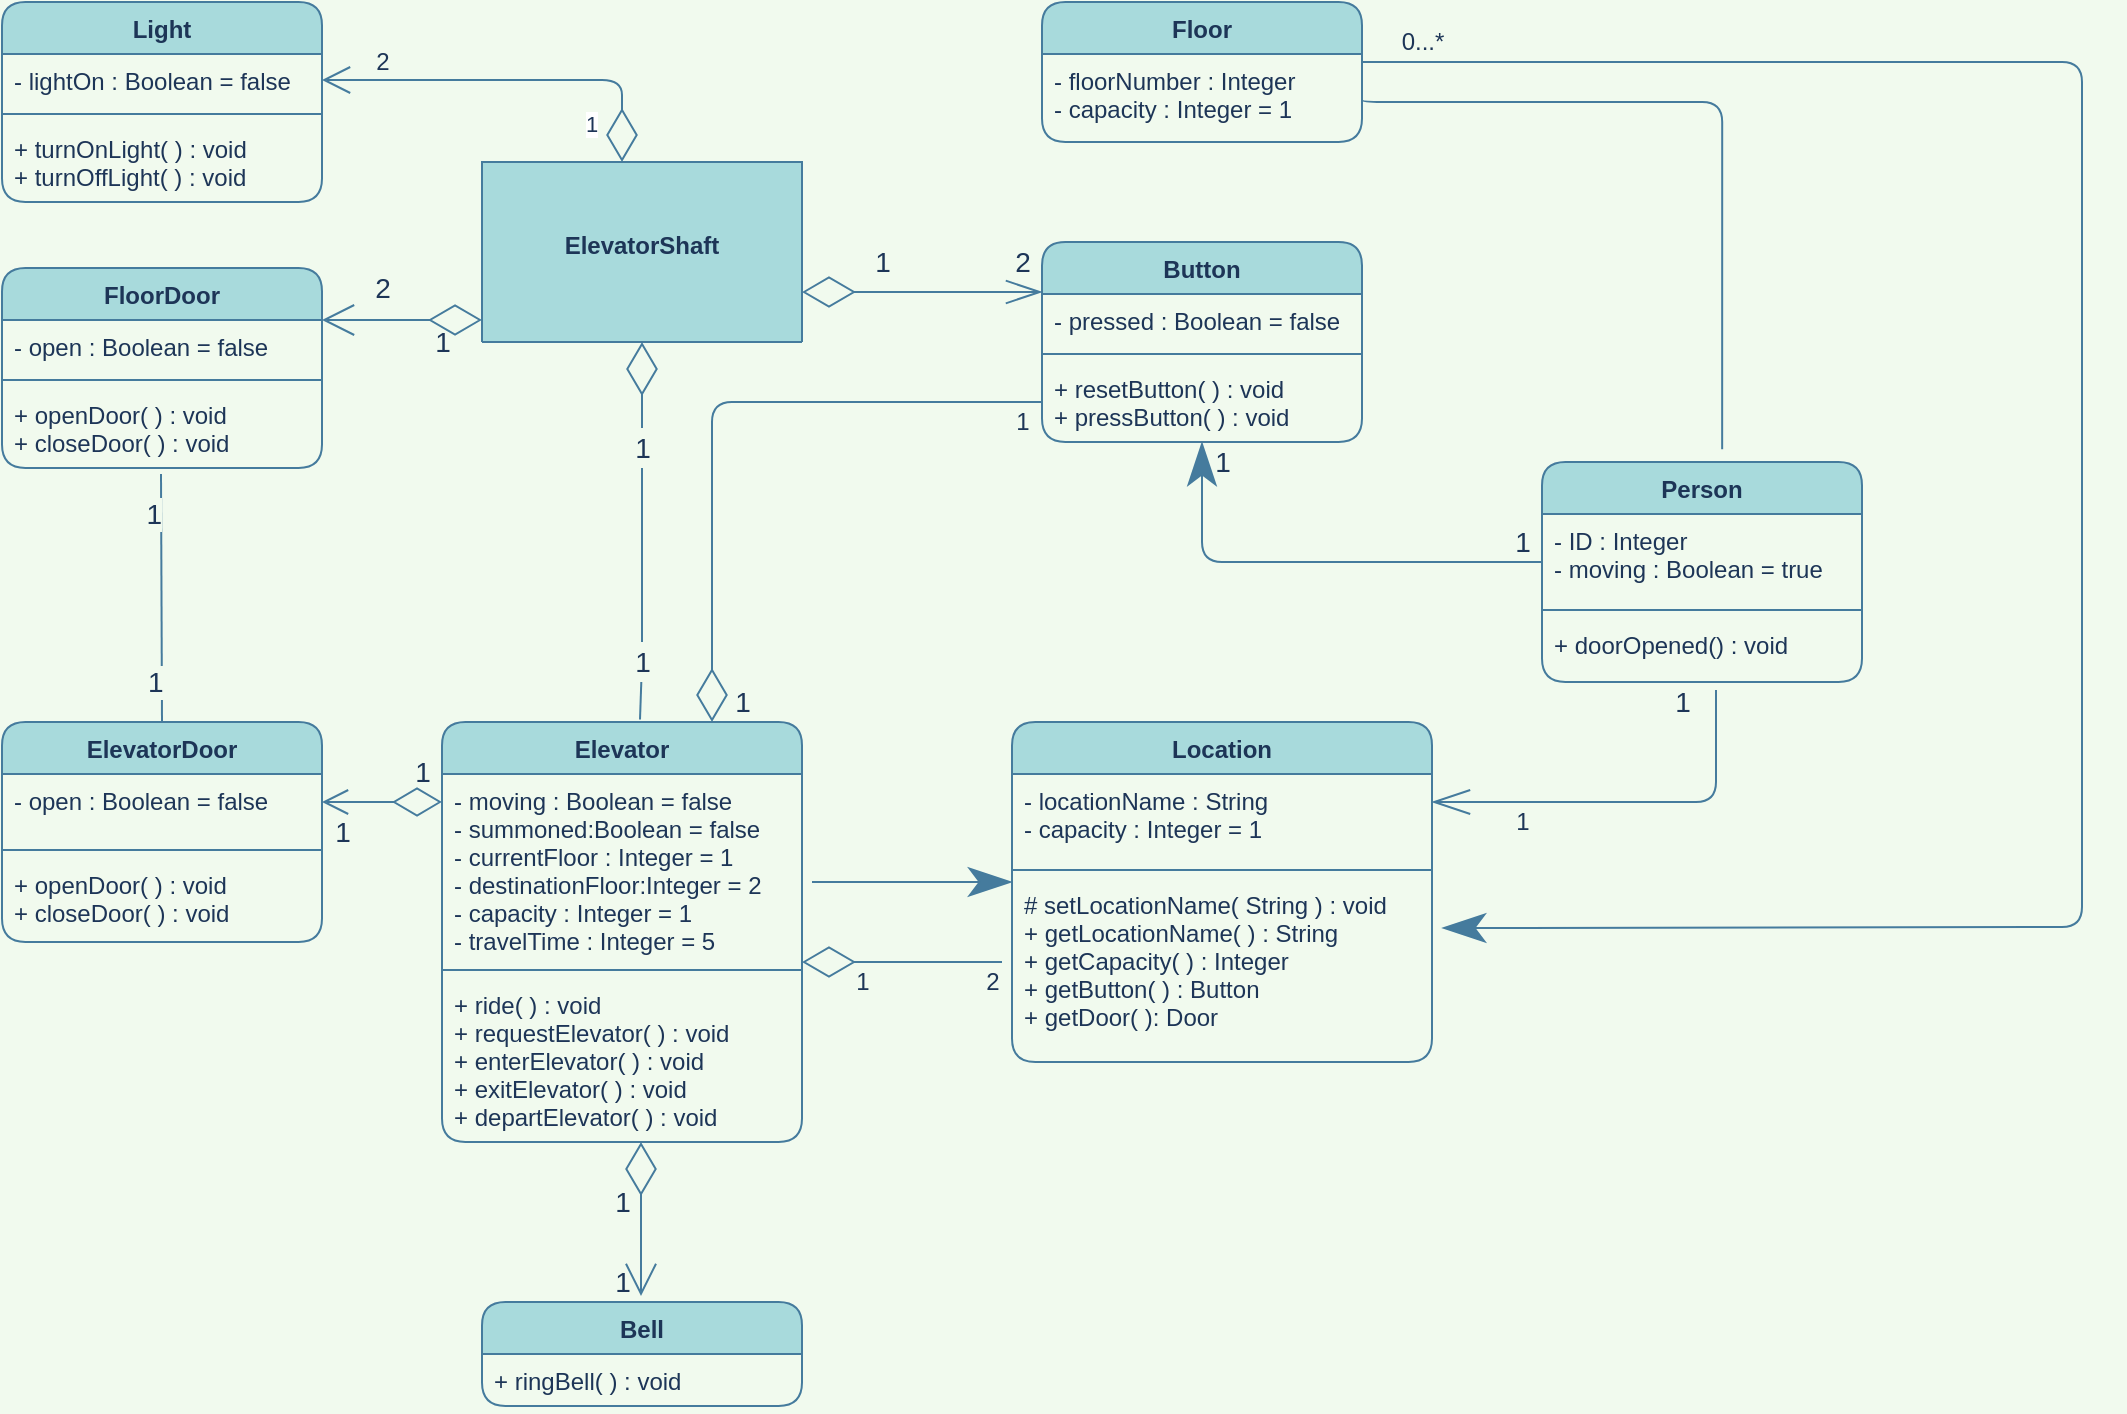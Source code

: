 <mxfile version="15.5.8" type="google"><diagram id="C5RBs43oDa-KdzZeNtuy" name="Page-1"><mxGraphModel dx="1422" dy="762" grid="1" gridSize="10" guides="1" tooltips="1" connect="1" arrows="1" fold="1" page="1" pageScale="1" pageWidth="827" pageHeight="1169" background="#F1FAEE" math="0" shadow="0"><root><mxCell id="WIyWlLk6GJQsqaUBKTNV-0"/><mxCell id="WIyWlLk6GJQsqaUBKTNV-1" parent="WIyWlLk6GJQsqaUBKTNV-0"/><mxCell id="hV2sAtWp2S9ZnCONJ7fA-0" value="&#10;&#10;ElevatorShaft" style="swimlane;fontStyle=1;align=center;verticalAlign=top;childLayout=stackLayout;horizontal=1;startSize=90;horizontalStack=0;resizeParent=1;resizeParentMax=0;resizeLast=0;collapsible=1;marginBottom=0;fillColor=#A8DADC;strokeColor=#457B9D;fontColor=#1D3557;rounded=1;" vertex="1" parent="WIyWlLk6GJQsqaUBKTNV-1"><mxGeometry x="360" y="280" width="160" height="90" as="geometry"/></mxCell><mxCell id="hV2sAtWp2S9ZnCONJ7fA-4" value="FloorDoor" style="swimlane;fontStyle=1;align=center;verticalAlign=top;childLayout=stackLayout;horizontal=1;startSize=26;horizontalStack=0;resizeParent=1;resizeParentMax=0;resizeLast=0;collapsible=1;marginBottom=0;fillColor=#A8DADC;strokeColor=#457B9D;fontColor=#1D3557;rounded=1;" vertex="1" parent="WIyWlLk6GJQsqaUBKTNV-1"><mxGeometry x="120" y="333" width="160" height="100" as="geometry"/></mxCell><mxCell id="hV2sAtWp2S9ZnCONJ7fA-5" value="- open : Boolean = false" style="text;strokeColor=none;fillColor=none;align=left;verticalAlign=top;spacingLeft=4;spacingRight=4;overflow=hidden;rotatable=0;points=[[0,0.5],[1,0.5]];portConstraint=eastwest;fontColor=#1D3557;rounded=1;" vertex="1" parent="hV2sAtWp2S9ZnCONJ7fA-4"><mxGeometry y="26" width="160" height="26" as="geometry"/></mxCell><mxCell id="hV2sAtWp2S9ZnCONJ7fA-6" value="" style="line;strokeWidth=1;fillColor=none;align=left;verticalAlign=middle;spacingTop=-1;spacingLeft=3;spacingRight=3;rotatable=0;labelPosition=right;points=[];portConstraint=eastwest;strokeColor=#457B9D;fontColor=#1D3557;labelBackgroundColor=#F1FAEE;rounded=1;" vertex="1" parent="hV2sAtWp2S9ZnCONJ7fA-4"><mxGeometry y="52" width="160" height="8" as="geometry"/></mxCell><mxCell id="hV2sAtWp2S9ZnCONJ7fA-7" value="+ openDoor( ) : void&#10;+ closeDoor( ) : void" style="text;strokeColor=none;fillColor=none;align=left;verticalAlign=top;spacingLeft=4;spacingRight=4;overflow=hidden;rotatable=0;points=[[0,0.5],[1,0.5]];portConstraint=eastwest;fontColor=#1D3557;rounded=1;" vertex="1" parent="hV2sAtWp2S9ZnCONJ7fA-4"><mxGeometry y="60" width="160" height="40" as="geometry"/></mxCell><mxCell id="hV2sAtWp2S9ZnCONJ7fA-8" value="Light" style="swimlane;fontStyle=1;align=center;verticalAlign=top;childLayout=stackLayout;horizontal=1;startSize=26;horizontalStack=0;resizeParent=1;resizeParentMax=0;resizeLast=0;collapsible=1;marginBottom=0;fillColor=#A8DADC;strokeColor=#457B9D;fontColor=#1D3557;rounded=1;" vertex="1" parent="WIyWlLk6GJQsqaUBKTNV-1"><mxGeometry x="120" y="200" width="160" height="100" as="geometry"/></mxCell><mxCell id="hV2sAtWp2S9ZnCONJ7fA-9" value="- lightOn : Boolean = false" style="text;strokeColor=none;fillColor=none;align=left;verticalAlign=top;spacingLeft=4;spacingRight=4;overflow=hidden;rotatable=0;points=[[0,0.5],[1,0.5]];portConstraint=eastwest;fontColor=#1D3557;rounded=1;" vertex="1" parent="hV2sAtWp2S9ZnCONJ7fA-8"><mxGeometry y="26" width="160" height="26" as="geometry"/></mxCell><mxCell id="hV2sAtWp2S9ZnCONJ7fA-10" value="" style="line;strokeWidth=1;fillColor=none;align=left;verticalAlign=middle;spacingTop=-1;spacingLeft=3;spacingRight=3;rotatable=0;labelPosition=right;points=[];portConstraint=eastwest;strokeColor=#457B9D;fontColor=#1D3557;labelBackgroundColor=#F1FAEE;rounded=1;" vertex="1" parent="hV2sAtWp2S9ZnCONJ7fA-8"><mxGeometry y="52" width="160" height="8" as="geometry"/></mxCell><mxCell id="hV2sAtWp2S9ZnCONJ7fA-11" value="+ turnOnLight( ) : void&#10;+ turnOffLight( ) : void" style="text;strokeColor=none;fillColor=none;align=left;verticalAlign=top;spacingLeft=4;spacingRight=4;overflow=hidden;rotatable=0;points=[[0,0.5],[1,0.5]];portConstraint=eastwest;fontColor=#1D3557;rounded=1;" vertex="1" parent="hV2sAtWp2S9ZnCONJ7fA-8"><mxGeometry y="60" width="160" height="40" as="geometry"/></mxCell><mxCell id="hV2sAtWp2S9ZnCONJ7fA-12" value="Elevator" style="swimlane;fontStyle=1;align=center;verticalAlign=top;childLayout=stackLayout;horizontal=1;startSize=26;horizontalStack=0;resizeParent=1;resizeParentMax=0;resizeLast=0;collapsible=1;marginBottom=0;fillColor=#A8DADC;strokeColor=#457B9D;fontColor=#1D3557;rounded=1;" vertex="1" parent="WIyWlLk6GJQsqaUBKTNV-1"><mxGeometry x="340" y="560" width="180" height="210" as="geometry"/></mxCell><mxCell id="hV2sAtWp2S9ZnCONJ7fA-13" value="- moving : Boolean = false&#10;- summoned:Boolean = false&#10;- currentFloor : Integer = 1&#10;- destinationFloor:Integer = 2&#10;- capacity : Integer = 1&#10;- travelTime : Integer = 5" style="text;strokeColor=none;fillColor=none;align=left;verticalAlign=top;spacingLeft=4;spacingRight=4;overflow=hidden;rotatable=0;points=[[0,0.5],[1,0.5]];portConstraint=eastwest;fontColor=#1D3557;rounded=1;" vertex="1" parent="hV2sAtWp2S9ZnCONJ7fA-12"><mxGeometry y="26" width="180" height="94" as="geometry"/></mxCell><mxCell id="hV2sAtWp2S9ZnCONJ7fA-14" value="" style="line;strokeWidth=1;fillColor=none;align=left;verticalAlign=middle;spacingTop=-1;spacingLeft=3;spacingRight=3;rotatable=0;labelPosition=right;points=[];portConstraint=eastwest;strokeColor=#457B9D;fontColor=#1D3557;labelBackgroundColor=#F1FAEE;rounded=1;" vertex="1" parent="hV2sAtWp2S9ZnCONJ7fA-12"><mxGeometry y="120" width="180" height="8" as="geometry"/></mxCell><mxCell id="hV2sAtWp2S9ZnCONJ7fA-15" value="+ ride( ) : void&#10;+ requestElevator( ) : void&#10;+ enterElevator( ) : void&#10;+ exitElevator( ) : void&#10;+ departElevator( ) : void" style="text;strokeColor=none;fillColor=none;align=left;verticalAlign=top;spacingLeft=4;spacingRight=4;overflow=hidden;rotatable=0;points=[[0,0.5],[1,0.5]];portConstraint=eastwest;fontColor=#1D3557;rounded=1;" vertex="1" parent="hV2sAtWp2S9ZnCONJ7fA-12"><mxGeometry y="128" width="180" height="82" as="geometry"/></mxCell><mxCell id="hV2sAtWp2S9ZnCONJ7fA-16" value="ElevatorDoor" style="swimlane;fontStyle=1;align=center;verticalAlign=top;childLayout=stackLayout;horizontal=1;startSize=26;horizontalStack=0;resizeParent=1;resizeParentMax=0;resizeLast=0;collapsible=1;marginBottom=0;fillColor=#A8DADC;strokeColor=#457B9D;fontColor=#1D3557;rounded=1;" vertex="1" parent="WIyWlLk6GJQsqaUBKTNV-1"><mxGeometry x="120" y="560" width="160" height="110" as="geometry"/></mxCell><mxCell id="hV2sAtWp2S9ZnCONJ7fA-17" value="- open : Boolean = false" style="text;strokeColor=none;fillColor=none;align=left;verticalAlign=top;spacingLeft=4;spacingRight=4;overflow=hidden;rotatable=0;points=[[0,0.5],[1,0.5]];portConstraint=eastwest;fontColor=#1D3557;rounded=1;labelBackgroundColor=none;whiteSpace=wrap;" vertex="1" parent="hV2sAtWp2S9ZnCONJ7fA-16"><mxGeometry y="26" width="160" height="34" as="geometry"/></mxCell><mxCell id="hV2sAtWp2S9ZnCONJ7fA-18" value="" style="line;strokeWidth=1;fillColor=none;align=left;verticalAlign=middle;spacingTop=-1;spacingLeft=3;spacingRight=3;rotatable=0;labelPosition=right;points=[];portConstraint=eastwest;strokeColor=#457B9D;fontColor=#1D3557;labelBackgroundColor=#F1FAEE;rounded=1;" vertex="1" parent="hV2sAtWp2S9ZnCONJ7fA-16"><mxGeometry y="60" width="160" height="8" as="geometry"/></mxCell><mxCell id="hV2sAtWp2S9ZnCONJ7fA-19" value="+ openDoor( ) : void&#10;+ closeDoor( ) : void" style="text;strokeColor=none;fillColor=none;align=left;verticalAlign=top;spacingLeft=4;spacingRight=4;overflow=hidden;rotatable=0;points=[[0,0.5],[1,0.5]];portConstraint=eastwest;fontColor=#1D3557;rounded=1;" vertex="1" parent="hV2sAtWp2S9ZnCONJ7fA-16"><mxGeometry y="68" width="160" height="42" as="geometry"/></mxCell><mxCell id="hV2sAtWp2S9ZnCONJ7fA-20" value="Bell" style="swimlane;fontStyle=1;align=center;verticalAlign=top;childLayout=stackLayout;horizontal=1;startSize=26;horizontalStack=0;resizeParent=1;resizeParentMax=0;resizeLast=0;collapsible=1;marginBottom=0;fillColor=#A8DADC;strokeColor=#457B9D;fontColor=#1D3557;rounded=1;" vertex="1" parent="WIyWlLk6GJQsqaUBKTNV-1"><mxGeometry x="360" y="850" width="160" height="52" as="geometry"/></mxCell><mxCell id="hV2sAtWp2S9ZnCONJ7fA-23" value="+ ringBell( ) : void" style="text;strokeColor=none;fillColor=none;align=left;verticalAlign=top;spacingLeft=4;spacingRight=4;overflow=hidden;rotatable=0;points=[[0,0.5],[1,0.5]];portConstraint=eastwest;fontColor=#1D3557;rounded=1;" vertex="1" parent="hV2sAtWp2S9ZnCONJ7fA-20"><mxGeometry y="26" width="160" height="26" as="geometry"/></mxCell><mxCell id="hV2sAtWp2S9ZnCONJ7fA-24" value="Floor" style="swimlane;fontStyle=1;align=center;verticalAlign=top;childLayout=stackLayout;horizontal=1;startSize=26;horizontalStack=0;resizeParent=1;resizeParentMax=0;resizeLast=0;collapsible=1;marginBottom=0;fillColor=#A8DADC;strokeColor=#457B9D;fontColor=#1D3557;rounded=1;" vertex="1" parent="WIyWlLk6GJQsqaUBKTNV-1"><mxGeometry x="640" y="200" width="160" height="70" as="geometry"/></mxCell><mxCell id="hV2sAtWp2S9ZnCONJ7fA-25" value="- floorNumber : Integer&#10;- capacity : Integer = 1" style="text;strokeColor=none;fillColor=none;align=left;verticalAlign=top;spacingLeft=4;spacingRight=4;overflow=hidden;rotatable=0;points=[[0,0.5],[1,0.5]];portConstraint=eastwest;fontColor=#1D3557;rounded=1;" vertex="1" parent="hV2sAtWp2S9ZnCONJ7fA-24"><mxGeometry y="26" width="160" height="44" as="geometry"/></mxCell><mxCell id="hV2sAtWp2S9ZnCONJ7fA-28" value="Button" style="swimlane;fontStyle=1;align=center;verticalAlign=top;childLayout=stackLayout;horizontal=1;startSize=26;horizontalStack=0;resizeParent=1;resizeParentMax=0;resizeLast=0;collapsible=1;marginBottom=0;fillColor=#A8DADC;strokeColor=#457B9D;fontColor=#1D3557;rounded=1;" vertex="1" parent="WIyWlLk6GJQsqaUBKTNV-1"><mxGeometry x="640" y="320" width="160" height="100" as="geometry"/></mxCell><mxCell id="hV2sAtWp2S9ZnCONJ7fA-29" value="- pressed : Boolean = false" style="text;strokeColor=none;fillColor=none;align=left;verticalAlign=top;spacingLeft=4;spacingRight=4;overflow=hidden;rotatable=0;points=[[0,0.5],[1,0.5]];portConstraint=eastwest;fontColor=#1D3557;rounded=1;" vertex="1" parent="hV2sAtWp2S9ZnCONJ7fA-28"><mxGeometry y="26" width="160" height="26" as="geometry"/></mxCell><mxCell id="hV2sAtWp2S9ZnCONJ7fA-30" value="" style="line;strokeWidth=1;fillColor=none;align=left;verticalAlign=middle;spacingTop=-1;spacingLeft=3;spacingRight=3;rotatable=0;labelPosition=right;points=[];portConstraint=eastwest;strokeColor=#457B9D;fontColor=#1D3557;labelBackgroundColor=#F1FAEE;rounded=1;" vertex="1" parent="hV2sAtWp2S9ZnCONJ7fA-28"><mxGeometry y="52" width="160" height="8" as="geometry"/></mxCell><mxCell id="hV2sAtWp2S9ZnCONJ7fA-31" value="+ resetButton( ) : void&#10;+ pressButton( ) : void" style="text;strokeColor=none;fillColor=none;align=left;verticalAlign=top;spacingLeft=4;spacingRight=4;overflow=hidden;rotatable=0;points=[[0,0.5],[1,0.5]];portConstraint=eastwest;fontColor=#1D3557;rounded=1;" vertex="1" parent="hV2sAtWp2S9ZnCONJ7fA-28"><mxGeometry y="60" width="160" height="40" as="geometry"/></mxCell><mxCell id="hV2sAtWp2S9ZnCONJ7fA-36" value="Person" style="swimlane;fontStyle=1;align=center;verticalAlign=top;childLayout=stackLayout;horizontal=1;startSize=26;horizontalStack=0;resizeParent=1;resizeParentMax=0;resizeLast=0;collapsible=1;marginBottom=0;fillColor=#A8DADC;strokeColor=#457B9D;fontColor=#1D3557;rounded=1;" vertex="1" parent="WIyWlLk6GJQsqaUBKTNV-1"><mxGeometry x="890" y="430" width="160" height="110" as="geometry"/></mxCell><mxCell id="hV2sAtWp2S9ZnCONJ7fA-37" value="- ID : Integer&#10;- moving : Boolean = true" style="text;strokeColor=none;fillColor=none;align=left;verticalAlign=top;spacingLeft=4;spacingRight=4;overflow=hidden;rotatable=0;points=[[0,0.5],[1,0.5]];portConstraint=eastwest;fontColor=#1D3557;rounded=1;" vertex="1" parent="hV2sAtWp2S9ZnCONJ7fA-36"><mxGeometry y="26" width="160" height="44" as="geometry"/></mxCell><mxCell id="hV2sAtWp2S9ZnCONJ7fA-38" value="" style="line;strokeWidth=1;fillColor=none;align=left;verticalAlign=middle;spacingTop=-1;spacingLeft=3;spacingRight=3;rotatable=0;labelPosition=right;points=[];portConstraint=eastwest;strokeColor=#457B9D;fontColor=#1D3557;labelBackgroundColor=#F1FAEE;rounded=1;" vertex="1" parent="hV2sAtWp2S9ZnCONJ7fA-36"><mxGeometry y="70" width="160" height="8" as="geometry"/></mxCell><mxCell id="hV2sAtWp2S9ZnCONJ7fA-39" value="+ doorOpened() : void" style="text;strokeColor=none;fillColor=none;align=left;verticalAlign=top;spacingLeft=4;spacingRight=4;overflow=hidden;rotatable=0;points=[[0,0.5],[1,0.5]];portConstraint=eastwest;fontColor=#1D3557;rounded=1;" vertex="1" parent="hV2sAtWp2S9ZnCONJ7fA-36"><mxGeometry y="78" width="160" height="32" as="geometry"/></mxCell><mxCell id="hV2sAtWp2S9ZnCONJ7fA-40" value="" style="endArrow=none;endFill=0;endSize=24;html=1;entryX=0.55;entryY=-0.006;entryDx=0;entryDy=0;startArrow=none;startFill=0;strokeWidth=1;targetPerimeterSpacing=0;jumpSize=16;startSize=24;strokeColor=#457B9D;fontColor=#1D3557;labelBackgroundColor=#F1FAEE;entryPerimeter=0;" edge="1" parent="WIyWlLk6GJQsqaUBKTNV-1" source="hV2sAtWp2S9ZnCONJ7fA-60" target="hV2sAtWp2S9ZnCONJ7fA-12"><mxGeometry width="160" relative="1" as="geometry"><mxPoint x="440" y="370" as="sourcePoint"/><mxPoint x="440" y="550" as="targetPoint"/></mxGeometry></mxCell><mxCell id="hV2sAtWp2S9ZnCONJ7fA-41" value="" style="endArrow=diamondThin;endFill=0;endSize=24;html=1;exitX=0;exitY=0.25;exitDx=0;exitDy=0;strokeColor=#457B9D;fontColor=#1D3557;labelBackgroundColor=#F1FAEE;startArrow=openThin;startFill=0;startSize=16;" edge="1" parent="WIyWlLk6GJQsqaUBKTNV-1" source="hV2sAtWp2S9ZnCONJ7fA-28"><mxGeometry width="160" relative="1" as="geometry"><mxPoint x="590" y="340" as="sourcePoint"/><mxPoint x="520" y="345" as="targetPoint"/></mxGeometry></mxCell><mxCell id="hV2sAtWp2S9ZnCONJ7fA-42" value="" style="endArrow=diamondThin;endFill=0;endSize=24;html=1;strokeColor=#457B9D;fontColor=#1D3557;labelBackgroundColor=#F1FAEE;startArrow=open;startFill=0;startSize=14;" edge="1" parent="WIyWlLk6GJQsqaUBKTNV-1"><mxGeometry width="160" relative="1" as="geometry"><mxPoint x="280" y="359" as="sourcePoint"/><mxPoint x="360" y="359" as="targetPoint"/></mxGeometry></mxCell><mxCell id="hV2sAtWp2S9ZnCONJ7fA-44" value="" style="endArrow=diamondThin;endFill=0;endSize=24;html=1;targetPerimeterSpacing=0;strokeWidth=1;jumpSize=16;strokeColor=#457B9D;fontColor=#1D3557;labelBackgroundColor=#F1FAEE;startArrow=open;startFill=0;startSize=14;" edge="1" parent="WIyWlLk6GJQsqaUBKTNV-1"><mxGeometry width="160" relative="1" as="geometry"><mxPoint x="439.5" y="847" as="sourcePoint"/><mxPoint x="439.5" y="770" as="targetPoint"/></mxGeometry></mxCell><mxCell id="hV2sAtWp2S9ZnCONJ7fA-45" value="" style="endArrow=none;html=1;edgeStyle=orthogonalEdgeStyle;startSize=24;targetPerimeterSpacing=0;strokeWidth=1;jumpSize=16;exitX=0.5;exitY=0;exitDx=0;exitDy=0;strokeColor=#457B9D;fontColor=#1D3557;labelBackgroundColor=#F1FAEE;" edge="1" parent="WIyWlLk6GJQsqaUBKTNV-1" source="hV2sAtWp2S9ZnCONJ7fA-16"><mxGeometry relative="1" as="geometry"><mxPoint x="199.5" y="516" as="sourcePoint"/><mxPoint x="199.5" y="436" as="targetPoint"/></mxGeometry></mxCell><mxCell id="hV2sAtWp2S9ZnCONJ7fA-46" value="&lt;font style=&quot;font-size: 14px&quot;&gt;1&lt;/font&gt;" style="edgeLabel;resizable=0;html=1;align=left;verticalAlign=bottom;fontColor=#1D3557;labelBackgroundColor=#F1FAEE;rounded=1;" connectable="0" vertex="1" parent="hV2sAtWp2S9ZnCONJ7fA-45"><mxGeometry x="-1" relative="1" as="geometry"><mxPoint x="-9" y="-10" as="offset"/></mxGeometry></mxCell><mxCell id="hV2sAtWp2S9ZnCONJ7fA-47" value="&lt;font style=&quot;font-size: 14px&quot;&gt;1&lt;/font&gt;" style="edgeLabel;resizable=0;html=1;align=right;verticalAlign=bottom;fontColor=#1D3557;labelBackgroundColor=#F1FAEE;rounded=1;" connectable="0" vertex="1" parent="hV2sAtWp2S9ZnCONJ7fA-45"><mxGeometry x="1" relative="1" as="geometry"><mxPoint x="1" y="30" as="offset"/></mxGeometry></mxCell><mxCell id="hV2sAtWp2S9ZnCONJ7fA-52" value="2" style="text;html=1;align=center;verticalAlign=middle;resizable=0;points=[];autosize=1;strokeColor=none;fillColor=none;fontSize=14;fontColor=#1D3557;rounded=1;arcSize=0;" vertex="1" parent="WIyWlLk6GJQsqaUBKTNV-1"><mxGeometry x="300" y="333" width="20" height="20" as="geometry"/></mxCell><mxCell id="hV2sAtWp2S9ZnCONJ7fA-53" value="1" style="text;html=1;align=center;verticalAlign=middle;resizable=0;points=[];autosize=1;strokeColor=none;fillColor=none;fontSize=14;fontColor=#1D3557;rounded=1;" vertex="1" parent="WIyWlLk6GJQsqaUBKTNV-1"><mxGeometry x="330" y="360" width="20" height="20" as="geometry"/></mxCell><mxCell id="hV2sAtWp2S9ZnCONJ7fA-55" value="" style="endArrow=diamondThin;endFill=0;endSize=22;html=1;fontSize=14;targetPerimeterSpacing=0;strokeWidth=1;jumpSize=16;strokeColor=#457B9D;fontColor=#1D3557;labelBackgroundColor=#F1FAEE;startArrow=open;startFill=0;startSize=11;" edge="1" parent="WIyWlLk6GJQsqaUBKTNV-1"><mxGeometry width="160" relative="1" as="geometry"><mxPoint x="280" y="600" as="sourcePoint"/><mxPoint x="340" y="600" as="targetPoint"/></mxGeometry></mxCell><mxCell id="hV2sAtWp2S9ZnCONJ7fA-56" value="1" style="text;html=1;align=center;verticalAlign=middle;resizable=0;points=[];autosize=1;strokeColor=none;fillColor=none;fontSize=14;fontColor=#1D3557;rounded=1;" vertex="1" parent="WIyWlLk6GJQsqaUBKTNV-1"><mxGeometry x="280" y="605" width="20" height="20" as="geometry"/></mxCell><mxCell id="hV2sAtWp2S9ZnCONJ7fA-57" value="1" style="text;html=1;align=center;verticalAlign=middle;resizable=0;points=[];autosize=1;strokeColor=none;fillColor=none;fontSize=14;fontColor=#1D3557;rounded=1;" vertex="1" parent="WIyWlLk6GJQsqaUBKTNV-1"><mxGeometry x="320" y="575" width="20" height="20" as="geometry"/></mxCell><mxCell id="hV2sAtWp2S9ZnCONJ7fA-58" value="1" style="text;html=1;align=center;verticalAlign=middle;resizable=0;points=[];autosize=1;strokeColor=none;fillColor=none;fontSize=14;fontColor=#1D3557;rounded=1;" vertex="1" parent="WIyWlLk6GJQsqaUBKTNV-1"><mxGeometry x="420" y="790" width="20" height="20" as="geometry"/></mxCell><mxCell id="hV2sAtWp2S9ZnCONJ7fA-60" value="1" style="text;html=1;align=center;verticalAlign=middle;resizable=0;points=[];autosize=1;strokeColor=none;fillColor=none;fontSize=14;fontColor=#1D3557;rounded=1;" vertex="1" parent="WIyWlLk6GJQsqaUBKTNV-1"><mxGeometry x="430" y="520" width="20" height="20" as="geometry"/></mxCell><mxCell id="hV2sAtWp2S9ZnCONJ7fA-61" value="" style="endArrow=none;endFill=0;endSize=24;html=1;entryX=0.5;entryY=0;entryDx=0;entryDy=0;startArrow=none;startFill=0;strokeWidth=1;jumpSize=16;startSize=24;strokeColor=#457B9D;fontColor=#1D3557;labelBackgroundColor=#F1FAEE;" edge="1" parent="WIyWlLk6GJQsqaUBKTNV-1" source="hV2sAtWp2S9ZnCONJ7fA-62" target="hV2sAtWp2S9ZnCONJ7fA-60"><mxGeometry width="160" relative="1" as="geometry"><mxPoint x="440" y="370" as="sourcePoint"/><mxPoint x="440" y="560" as="targetPoint"/></mxGeometry></mxCell><mxCell id="hV2sAtWp2S9ZnCONJ7fA-62" value="1" style="text;html=1;align=center;verticalAlign=middle;resizable=0;points=[];autosize=1;strokeColor=none;fillColor=none;fontSize=14;fontColor=#1D3557;rounded=1;" vertex="1" parent="WIyWlLk6GJQsqaUBKTNV-1"><mxGeometry x="430" y="413" width="20" height="20" as="geometry"/></mxCell><mxCell id="hV2sAtWp2S9ZnCONJ7fA-63" value="" style="endArrow=none;endFill=0;endSize=24;html=1;entryX=0.5;entryY=0;entryDx=0;entryDy=0;startArrow=diamondThin;startFill=0;strokeWidth=1;jumpSize=16;startSize=24;strokeColor=#457B9D;fontColor=#1D3557;labelBackgroundColor=#F1FAEE;" edge="1" parent="WIyWlLk6GJQsqaUBKTNV-1" target="hV2sAtWp2S9ZnCONJ7fA-62"><mxGeometry width="160" relative="1" as="geometry"><mxPoint x="440" y="370" as="sourcePoint"/><mxPoint x="440" y="530" as="targetPoint"/></mxGeometry></mxCell><mxCell id="hV2sAtWp2S9ZnCONJ7fA-67" value="" style="endArrow=none;endFill=0;endSize=24;html=1;fontSize=14;strokeWidth=1;jumpSize=16;exitX=0;exitY=0.5;exitDx=0;exitDy=0;strokeColor=#457B9D;fontColor=#1D3557;labelBackgroundColor=#F1FAEE;" edge="1" parent="WIyWlLk6GJQsqaUBKTNV-1"><mxGeometry width="160" relative="1" as="geometry"><mxPoint x="640" y="599" as="sourcePoint"/><mxPoint x="640" y="599" as="targetPoint"/></mxGeometry></mxCell><mxCell id="hV2sAtWp2S9ZnCONJ7fA-71" value="1" style="text;html=1;align=center;verticalAlign=middle;resizable=0;points=[];autosize=1;strokeColor=none;fillColor=none;fontSize=14;fontColor=#1D3557;rounded=1;" vertex="1" parent="WIyWlLk6GJQsqaUBKTNV-1"><mxGeometry x="550" y="320" width="20" height="20" as="geometry"/></mxCell><mxCell id="hV2sAtWp2S9ZnCONJ7fA-73" value="2" style="text;html=1;align=center;verticalAlign=middle;resizable=0;points=[];autosize=1;strokeColor=none;fillColor=none;fontSize=14;fontColor=#1D3557;rounded=1;" vertex="1" parent="WIyWlLk6GJQsqaUBKTNV-1"><mxGeometry x="620" y="320" width="20" height="20" as="geometry"/></mxCell><mxCell id="hV2sAtWp2S9ZnCONJ7fA-74" value="1" style="text;html=1;align=center;verticalAlign=middle;resizable=0;points=[];autosize=1;strokeColor=none;fillColor=none;fontSize=14;fontColor=#1D3557;rounded=1;" vertex="1" parent="WIyWlLk6GJQsqaUBKTNV-1"><mxGeometry x="480" y="540" width="20" height="20" as="geometry"/></mxCell><mxCell id="hV2sAtWp2S9ZnCONJ7fA-82" value="" style="endArrow=none;html=1;edgeStyle=orthogonalEdgeStyle;fontSize=14;startSize=24;targetPerimeterSpacing=0;strokeWidth=1;jumpSize=16;entryX=0.563;entryY=-0.058;entryDx=0;entryDy=0;entryPerimeter=0;strokeColor=#457B9D;fontColor=#1D3557;labelBackgroundColor=#F1FAEE;exitX=1;exitY=0.5;exitDx=0;exitDy=0;" edge="1" parent="WIyWlLk6GJQsqaUBKTNV-1" source="hV2sAtWp2S9ZnCONJ7fA-25" target="hV2sAtWp2S9ZnCONJ7fA-36"><mxGeometry relative="1" as="geometry"><mxPoint x="980" y="250" as="sourcePoint"/><mxPoint x="960" y="240" as="targetPoint"/><Array as="points"><mxPoint x="800" y="250"/><mxPoint x="980" y="250"/></Array></mxGeometry></mxCell><mxCell id="hV2sAtWp2S9ZnCONJ7fA-85" value="" style="endArrow=none;html=1;edgeStyle=orthogonalEdgeStyle;fontSize=14;startSize=19;targetPerimeterSpacing=0;strokeWidth=1;jumpSize=16;strokeColor=#457B9D;fontColor=#1D3557;labelBackgroundColor=#F1FAEE;startArrow=classicThin;startFill=1;" edge="1" parent="WIyWlLk6GJQsqaUBKTNV-1" source="hV2sAtWp2S9ZnCONJ7fA-31"><mxGeometry relative="1" as="geometry"><mxPoint x="720" y="450" as="sourcePoint"/><mxPoint x="890" y="480" as="targetPoint"/><Array as="points"><mxPoint x="720" y="480"/></Array></mxGeometry></mxCell><mxCell id="hV2sAtWp2S9ZnCONJ7fA-91" value="1" style="text;html=1;align=center;verticalAlign=middle;resizable=0;points=[];autosize=1;strokeColor=none;fillColor=none;fontSize=14;fontColor=#1D3557;rounded=1;" vertex="1" parent="WIyWlLk6GJQsqaUBKTNV-1"><mxGeometry x="720" y="420" width="20" height="20" as="geometry"/></mxCell><mxCell id="hV2sAtWp2S9ZnCONJ7fA-93" value="1" style="text;html=1;align=center;verticalAlign=middle;resizable=0;points=[];autosize=1;strokeColor=none;fillColor=none;fontSize=14;fontColor=#1D3557;rounded=1;" vertex="1" parent="WIyWlLk6GJQsqaUBKTNV-1"><mxGeometry x="870" y="460" width="20" height="20" as="geometry"/></mxCell><mxCell id="hV2sAtWp2S9ZnCONJ7fA-96" value="" style="endArrow=none;html=1;edgeStyle=orthogonalEdgeStyle;fontSize=14;startSize=17;targetPerimeterSpacing=0;strokeWidth=1;jumpSize=16;strokeColor=#457B9D;fontColor=#1D3557;labelBackgroundColor=#F1FAEE;startArrow=openThin;startFill=0;" edge="1" parent="WIyWlLk6GJQsqaUBKTNV-1" source="hV2sAtWp2S9ZnCONJ7fA-104"><mxGeometry relative="1" as="geometry"><mxPoint x="850" y="600" as="sourcePoint"/><mxPoint x="977" y="544" as="targetPoint"/><Array as="points"><mxPoint x="977" y="600"/></Array></mxGeometry></mxCell><mxCell id="hV2sAtWp2S9ZnCONJ7fA-99" value="1" style="text;html=1;align=center;verticalAlign=middle;resizable=0;points=[];autosize=1;strokeColor=none;fillColor=none;fontSize=14;fontColor=#1D3557;rounded=1;" vertex="1" parent="WIyWlLk6GJQsqaUBKTNV-1"><mxGeometry x="420" y="830" width="20" height="20" as="geometry"/></mxCell><mxCell id="hV2sAtWp2S9ZnCONJ7fA-100" value="1" style="text;html=1;align=center;verticalAlign=middle;resizable=0;points=[];autosize=1;strokeColor=none;fillColor=none;fontSize=14;fontColor=#1D3557;rounded=1;" vertex="1" parent="WIyWlLk6GJQsqaUBKTNV-1"><mxGeometry x="950" y="540" width="20" height="20" as="geometry"/></mxCell><mxCell id="hV2sAtWp2S9ZnCONJ7fA-103" value="Location" style="swimlane;fontStyle=1;align=center;verticalAlign=top;childLayout=stackLayout;horizontal=1;startSize=26;horizontalStack=0;resizeParent=1;resizeParentMax=0;resizeLast=0;collapsible=1;marginBottom=0;fillColor=#A8DADC;strokeColor=#457B9D;fontColor=#1D3557;rounded=1;" vertex="1" parent="WIyWlLk6GJQsqaUBKTNV-1"><mxGeometry x="625" y="560" width="210" height="170" as="geometry"/></mxCell><mxCell id="hV2sAtWp2S9ZnCONJ7fA-104" value="- locationName : String&#10;- capacity : Integer = 1" style="text;strokeColor=none;fillColor=none;align=left;verticalAlign=top;spacingLeft=4;spacingRight=4;overflow=hidden;rotatable=0;points=[[0,0.5],[1,0.5]];portConstraint=eastwest;fontColor=#1D3557;rounded=1;" vertex="1" parent="hV2sAtWp2S9ZnCONJ7fA-103"><mxGeometry y="26" width="210" height="44" as="geometry"/></mxCell><mxCell id="hV2sAtWp2S9ZnCONJ7fA-105" value="" style="line;strokeWidth=1;fillColor=none;align=left;verticalAlign=middle;spacingTop=-1;spacingLeft=3;spacingRight=3;rotatable=0;labelPosition=right;points=[];portConstraint=eastwest;strokeColor=#457B9D;fontColor=#1D3557;labelBackgroundColor=#F1FAEE;rounded=1;" vertex="1" parent="hV2sAtWp2S9ZnCONJ7fA-103"><mxGeometry y="70" width="210" height="8" as="geometry"/></mxCell><mxCell id="hV2sAtWp2S9ZnCONJ7fA-106" value="# setLocationName( String ) : void&#10;+ getLocationName( ) : String&#10;+ getCapacity( ) : Integer&#10;+ getButton( ) : Button&#10;+ getDoor( ): Door" style="text;strokeColor=none;fillColor=none;align=left;verticalAlign=top;spacingLeft=4;spacingRight=4;overflow=hidden;rotatable=0;points=[[0,0.5],[1,0.5]];portConstraint=eastwest;fontColor=#1D3557;rounded=1;" vertex="1" parent="hV2sAtWp2S9ZnCONJ7fA-103"><mxGeometry y="78" width="210" height="92" as="geometry"/></mxCell><mxCell id="hV2sAtWp2S9ZnCONJ7fA-110" value="" style="endArrow=classicThin;endFill=1;endSize=19;html=1;rounded=1;fontColor=#1D3557;strokeColor=#457B9D;fillColor=#A8DADC;" edge="1" parent="WIyWlLk6GJQsqaUBKTNV-1"><mxGeometry width="160" relative="1" as="geometry"><mxPoint x="525" y="640" as="sourcePoint"/><mxPoint x="625" y="640" as="targetPoint"/></mxGeometry></mxCell><mxCell id="hV2sAtWp2S9ZnCONJ7fA-111" value="" style="endArrow=diamondThin;endFill=0;endSize=24;html=1;rounded=1;fontColor=#1D3557;strokeColor=#457B9D;fillColor=#A8DADC;" edge="1" parent="WIyWlLk6GJQsqaUBKTNV-1"><mxGeometry width="160" relative="1" as="geometry"><mxPoint x="620" y="680" as="sourcePoint"/><mxPoint x="520" y="680" as="targetPoint"/></mxGeometry></mxCell><mxCell id="hV2sAtWp2S9ZnCONJ7fA-112" value="1" style="text;html=1;align=center;verticalAlign=middle;resizable=0;points=[];autosize=1;strokeColor=none;fillColor=none;fontColor=#1D3557;" vertex="1" parent="WIyWlLk6GJQsqaUBKTNV-1"><mxGeometry x="540" y="680" width="20" height="20" as="geometry"/></mxCell><mxCell id="hV2sAtWp2S9ZnCONJ7fA-113" value="2" style="text;html=1;align=center;verticalAlign=middle;resizable=0;points=[];autosize=1;strokeColor=none;fillColor=none;fontColor=#1D3557;" vertex="1" parent="WIyWlLk6GJQsqaUBKTNV-1"><mxGeometry x="605" y="680" width="20" height="20" as="geometry"/></mxCell><mxCell id="hV2sAtWp2S9ZnCONJ7fA-114" value="1" style="text;html=1;align=center;verticalAlign=middle;resizable=0;points=[];autosize=1;strokeColor=none;fillColor=none;fontColor=#1D3557;" vertex="1" parent="WIyWlLk6GJQsqaUBKTNV-1"><mxGeometry x="870" y="600" width="20" height="20" as="geometry"/></mxCell><mxCell id="hV2sAtWp2S9ZnCONJ7fA-115" value="" style="endArrow=classicThin;endFill=1;endSize=19;html=1;rounded=1;fontColor=#1D3557;strokeColor=#457B9D;fillColor=#A8DADC;entryX=1.024;entryY=0.272;entryDx=0;entryDy=0;entryPerimeter=0;" edge="1" parent="WIyWlLk6GJQsqaUBKTNV-1" target="hV2sAtWp2S9ZnCONJ7fA-106"><mxGeometry width="160" relative="1" as="geometry"><mxPoint x="800" y="230" as="sourcePoint"/><mxPoint x="840" y="615" as="targetPoint"/><Array as="points"><mxPoint x="980" y="230"/><mxPoint x="1160" y="230"/><mxPoint x="1160" y="662.5"/></Array></mxGeometry></mxCell><mxCell id="hV2sAtWp2S9ZnCONJ7fA-117" value="0...*" style="text;html=1;align=center;verticalAlign=middle;resizable=0;points=[];autosize=1;strokeColor=none;fillColor=none;fontColor=#1D3557;rounded=0;" vertex="1" parent="WIyWlLk6GJQsqaUBKTNV-1"><mxGeometry x="810" y="210" width="40" height="20" as="geometry"/></mxCell><mxCell id="hV2sAtWp2S9ZnCONJ7fA-119" value="1" style="endArrow=open;html=1;endSize=12;startArrow=diamondThin;startSize=24;startFill=0;edgeStyle=orthogonalEdgeStyle;align=left;verticalAlign=bottom;rounded=1;fontColor=#1D3557;strokeColor=#457B9D;fillColor=#A8DADC;entryX=1;entryY=0.5;entryDx=0;entryDy=0;" edge="1" parent="WIyWlLk6GJQsqaUBKTNV-1" target="hV2sAtWp2S9ZnCONJ7fA-9"><mxGeometry x="-0.895" y="20" relative="1" as="geometry"><mxPoint x="430" y="280" as="sourcePoint"/><mxPoint x="430" y="180" as="targetPoint"/><Array as="points"><mxPoint x="430" y="239"/></Array><mxPoint as="offset"/></mxGeometry></mxCell><mxCell id="hV2sAtWp2S9ZnCONJ7fA-120" value="2" style="text;html=1;align=center;verticalAlign=middle;resizable=0;points=[];autosize=1;strokeColor=none;fillColor=none;fontColor=#1D3557;" vertex="1" parent="WIyWlLk6GJQsqaUBKTNV-1"><mxGeometry x="300" y="220" width="20" height="20" as="geometry"/></mxCell><mxCell id="hV2sAtWp2S9ZnCONJ7fA-121" value="" style="endArrow=diamondThin;endFill=0;endSize=24;html=1;rounded=1;fontColor=#1D3557;strokeColor=#457B9D;fillColor=#A8DADC;exitX=0;exitY=0.5;exitDx=0;exitDy=0;" edge="1" parent="WIyWlLk6GJQsqaUBKTNV-1" source="hV2sAtWp2S9ZnCONJ7fA-31"><mxGeometry width="160" relative="1" as="geometry"><mxPoint x="605" y="400" as="sourcePoint"/><mxPoint x="475" y="560" as="targetPoint"/><Array as="points"><mxPoint x="475" y="400"/><mxPoint x="475" y="490"/></Array></mxGeometry></mxCell><mxCell id="hV2sAtWp2S9ZnCONJ7fA-122" value="1" style="text;html=1;align=center;verticalAlign=middle;resizable=0;points=[];autosize=1;strokeColor=none;fillColor=none;fontColor=#1D3557;" vertex="1" parent="WIyWlLk6GJQsqaUBKTNV-1"><mxGeometry x="620" y="400" width="20" height="20" as="geometry"/></mxCell></root></mxGraphModel></diagram></mxfile>